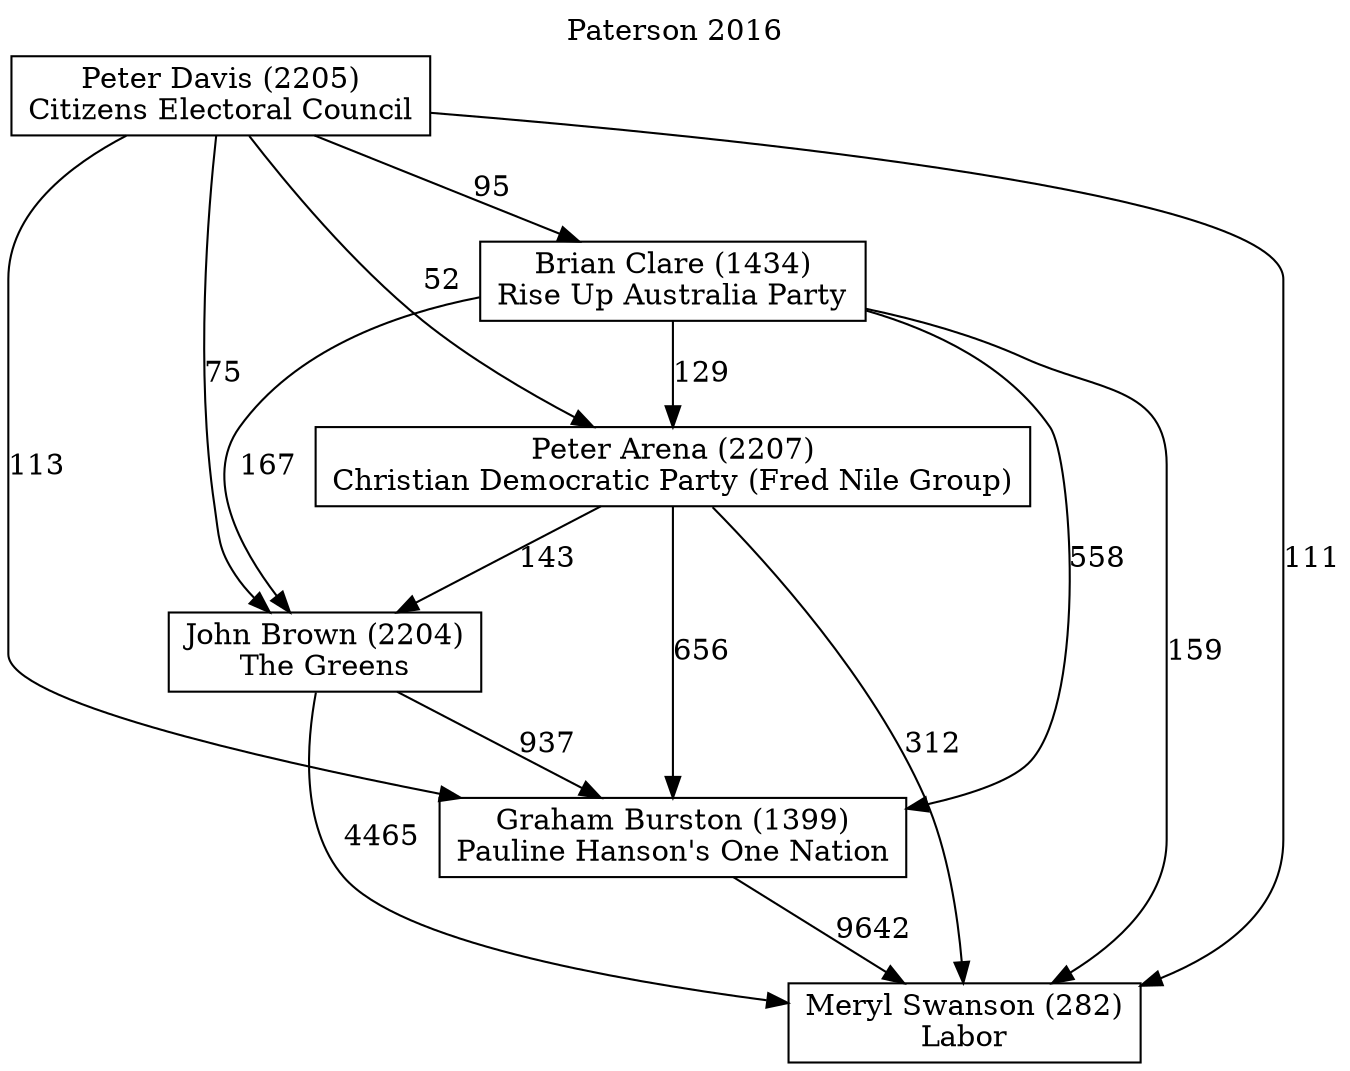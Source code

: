 // House preference flow
digraph "Meryl Swanson (282)_Paterson_2016" {
	graph [label="Paterson 2016" labelloc=t mclimit=10]
	node [shape=box]
	"Meryl Swanson (282)" [label="Meryl Swanson (282)
Labor"]
	"Brian Clare (1434)" [label="Brian Clare (1434)
Rise Up Australia Party"]
	"Peter Arena (2207)" [label="Peter Arena (2207)
Christian Democratic Party (Fred Nile Group)"]
	"Graham Burston (1399)" [label="Graham Burston (1399)
Pauline Hanson's One Nation"]
	"John Brown (2204)" [label="John Brown (2204)
The Greens"]
	"Peter Davis (2205)" [label="Peter Davis (2205)
Citizens Electoral Council"]
	"Peter Arena (2207)" -> "John Brown (2204)" [label=143]
	"Peter Arena (2207)" -> "Meryl Swanson (282)" [label=312]
	"Peter Davis (2205)" -> "Graham Burston (1399)" [label=113]
	"Peter Davis (2205)" -> "John Brown (2204)" [label=75]
	"John Brown (2204)" -> "Meryl Swanson (282)" [label=4465]
	"Peter Davis (2205)" -> "Brian Clare (1434)" [label=95]
	"Peter Davis (2205)" -> "Peter Arena (2207)" [label=52]
	"Brian Clare (1434)" -> "John Brown (2204)" [label=167]
	"John Brown (2204)" -> "Graham Burston (1399)" [label=937]
	"Brian Clare (1434)" -> "Graham Burston (1399)" [label=558]
	"Brian Clare (1434)" -> "Peter Arena (2207)" [label=129]
	"Peter Davis (2205)" -> "Meryl Swanson (282)" [label=111]
	"Graham Burston (1399)" -> "Meryl Swanson (282)" [label=9642]
	"Peter Arena (2207)" -> "Graham Burston (1399)" [label=656]
	"Brian Clare (1434)" -> "Meryl Swanson (282)" [label=159]
}

